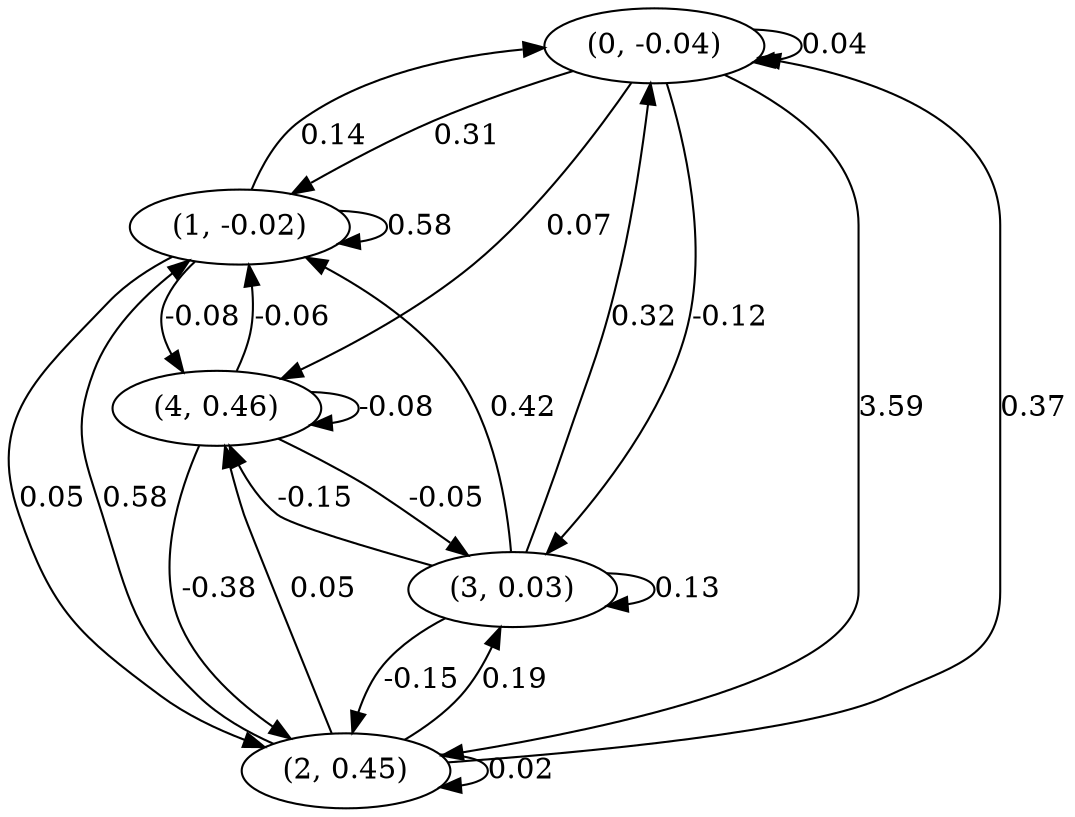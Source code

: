 digraph {
    0 [ label = "(0, -0.04)" ]
    1 [ label = "(1, -0.02)" ]
    2 [ label = "(2, 0.45)" ]
    3 [ label = "(3, 0.03)" ]
    4 [ label = "(4, 0.46)" ]
    0 -> 0 [ label = "0.04" ]
    1 -> 1 [ label = "0.58" ]
    2 -> 2 [ label = "0.02" ]
    3 -> 3 [ label = "0.13" ]
    4 -> 4 [ label = "-0.08" ]
    1 -> 0 [ label = "0.14" ]
    2 -> 0 [ label = "0.37" ]
    3 -> 0 [ label = "0.32" ]
    0 -> 1 [ label = "0.31" ]
    2 -> 1 [ label = "0.58" ]
    3 -> 1 [ label = "0.42" ]
    4 -> 1 [ label = "-0.06" ]
    0 -> 2 [ label = "3.59" ]
    1 -> 2 [ label = "0.05" ]
    3 -> 2 [ label = "-0.15" ]
    4 -> 2 [ label = "-0.38" ]
    0 -> 3 [ label = "-0.12" ]
    2 -> 3 [ label = "0.19" ]
    4 -> 3 [ label = "-0.05" ]
    0 -> 4 [ label = "0.07" ]
    1 -> 4 [ label = "-0.08" ]
    2 -> 4 [ label = "0.05" ]
    3 -> 4 [ label = "-0.15" ]
}

